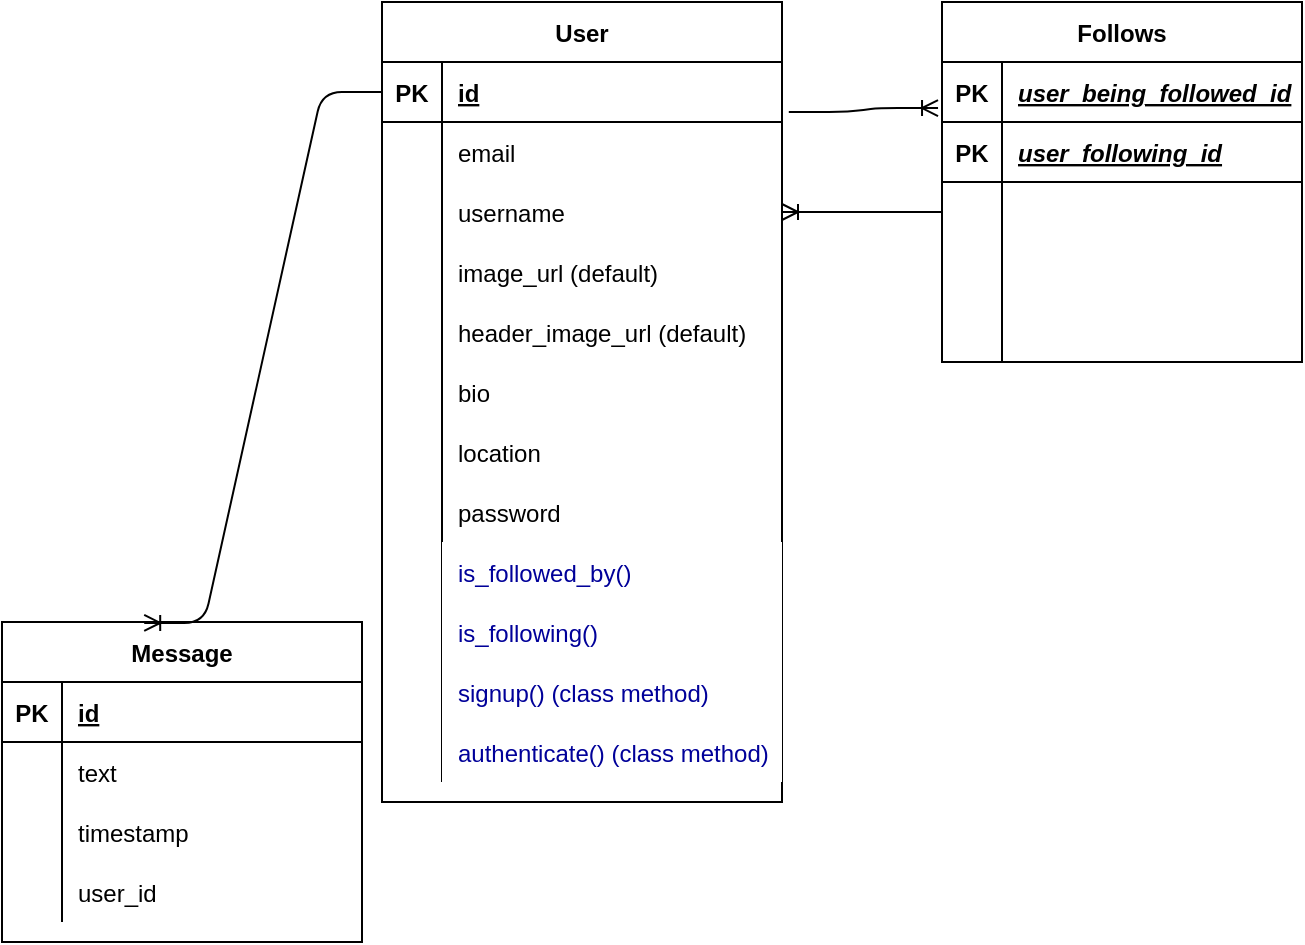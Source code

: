 <mxfile version="13.9.9" type="device"><diagram id="OHMyRc0NcW-FS4IfdGv4" name="Page-1"><mxGraphModel dx="794" dy="692" grid="1" gridSize="10" guides="1" tooltips="1" connect="1" arrows="1" fold="1" page="1" pageScale="1" pageWidth="850" pageHeight="1100" math="0" shadow="0"><root><mxCell id="0"/><mxCell id="1" parent="0"/><mxCell id="IFXrj_FwM_pF7Eq0f4GM-1" value="User" style="shape=table;startSize=30;container=1;collapsible=1;childLayout=tableLayout;fixedRows=1;rowLines=0;fontStyle=1;align=center;resizeLast=1;" vertex="1" parent="1"><mxGeometry x="220" y="200" width="200" height="400" as="geometry"/></mxCell><mxCell id="IFXrj_FwM_pF7Eq0f4GM-2" value="" style="shape=partialRectangle;collapsible=0;dropTarget=0;pointerEvents=0;fillColor=none;top=0;left=0;bottom=1;right=0;points=[[0,0.5],[1,0.5]];portConstraint=eastwest;" vertex="1" parent="IFXrj_FwM_pF7Eq0f4GM-1"><mxGeometry y="30" width="200" height="30" as="geometry"/></mxCell><mxCell id="IFXrj_FwM_pF7Eq0f4GM-3" value="PK" style="shape=partialRectangle;connectable=0;fillColor=none;top=0;left=0;bottom=0;right=0;fontStyle=1;overflow=hidden;" vertex="1" parent="IFXrj_FwM_pF7Eq0f4GM-2"><mxGeometry width="30" height="30" as="geometry"/></mxCell><mxCell id="IFXrj_FwM_pF7Eq0f4GM-4" value="id" style="shape=partialRectangle;connectable=0;fillColor=none;top=0;left=0;bottom=0;right=0;align=left;spacingLeft=6;fontStyle=5;overflow=hidden;" vertex="1" parent="IFXrj_FwM_pF7Eq0f4GM-2"><mxGeometry x="30" width="170" height="30" as="geometry"/></mxCell><mxCell id="IFXrj_FwM_pF7Eq0f4GM-5" value="" style="shape=partialRectangle;collapsible=0;dropTarget=0;pointerEvents=0;fillColor=none;top=0;left=0;bottom=0;right=0;points=[[0,0.5],[1,0.5]];portConstraint=eastwest;" vertex="1" parent="IFXrj_FwM_pF7Eq0f4GM-1"><mxGeometry y="60" width="200" height="30" as="geometry"/></mxCell><mxCell id="IFXrj_FwM_pF7Eq0f4GM-6" value="" style="shape=partialRectangle;connectable=0;fillColor=none;top=0;left=0;bottom=0;right=0;editable=1;overflow=hidden;" vertex="1" parent="IFXrj_FwM_pF7Eq0f4GM-5"><mxGeometry width="30" height="30" as="geometry"/></mxCell><mxCell id="IFXrj_FwM_pF7Eq0f4GM-7" value="email" style="shape=partialRectangle;connectable=0;fillColor=none;top=0;left=0;bottom=0;right=0;align=left;spacingLeft=6;overflow=hidden;" vertex="1" parent="IFXrj_FwM_pF7Eq0f4GM-5"><mxGeometry x="30" width="170" height="30" as="geometry"/></mxCell><mxCell id="IFXrj_FwM_pF7Eq0f4GM-8" value="" style="shape=partialRectangle;collapsible=0;dropTarget=0;pointerEvents=0;fillColor=none;top=0;left=0;bottom=0;right=0;points=[[0,0.5],[1,0.5]];portConstraint=eastwest;" vertex="1" parent="IFXrj_FwM_pF7Eq0f4GM-1"><mxGeometry y="90" width="200" height="30" as="geometry"/></mxCell><mxCell id="IFXrj_FwM_pF7Eq0f4GM-9" value="" style="shape=partialRectangle;connectable=0;fillColor=none;top=0;left=0;bottom=0;right=0;editable=1;overflow=hidden;" vertex="1" parent="IFXrj_FwM_pF7Eq0f4GM-8"><mxGeometry width="30" height="30" as="geometry"/></mxCell><mxCell id="IFXrj_FwM_pF7Eq0f4GM-10" value="username" style="shape=partialRectangle;connectable=0;fillColor=none;top=0;left=0;bottom=0;right=0;align=left;spacingLeft=6;overflow=hidden;" vertex="1" parent="IFXrj_FwM_pF7Eq0f4GM-8"><mxGeometry x="30" width="170" height="30" as="geometry"/></mxCell><mxCell id="IFXrj_FwM_pF7Eq0f4GM-11" value="" style="shape=partialRectangle;collapsible=0;dropTarget=0;pointerEvents=0;fillColor=none;top=0;left=0;bottom=0;right=0;points=[[0,0.5],[1,0.5]];portConstraint=eastwest;" vertex="1" parent="IFXrj_FwM_pF7Eq0f4GM-1"><mxGeometry y="120" width="200" height="30" as="geometry"/></mxCell><mxCell id="IFXrj_FwM_pF7Eq0f4GM-12" value="" style="shape=partialRectangle;connectable=0;fillColor=none;top=0;left=0;bottom=0;right=0;editable=1;overflow=hidden;" vertex="1" parent="IFXrj_FwM_pF7Eq0f4GM-11"><mxGeometry width="30" height="30" as="geometry"/></mxCell><mxCell id="IFXrj_FwM_pF7Eq0f4GM-13" value="image_url (default)" style="shape=partialRectangle;connectable=0;fillColor=none;top=0;left=0;bottom=0;right=0;align=left;spacingLeft=6;overflow=hidden;" vertex="1" parent="IFXrj_FwM_pF7Eq0f4GM-11"><mxGeometry x="30" width="170" height="30" as="geometry"/></mxCell><mxCell id="IFXrj_FwM_pF7Eq0f4GM-51" value="" style="shape=partialRectangle;collapsible=0;dropTarget=0;pointerEvents=0;fillColor=none;top=0;left=0;bottom=0;right=0;points=[[0,0.5],[1,0.5]];portConstraint=eastwest;" vertex="1" parent="IFXrj_FwM_pF7Eq0f4GM-1"><mxGeometry y="150" width="200" height="30" as="geometry"/></mxCell><mxCell id="IFXrj_FwM_pF7Eq0f4GM-52" value="" style="shape=partialRectangle;connectable=0;fillColor=none;top=0;left=0;bottom=0;right=0;editable=1;overflow=hidden;" vertex="1" parent="IFXrj_FwM_pF7Eq0f4GM-51"><mxGeometry width="30" height="30" as="geometry"/></mxCell><mxCell id="IFXrj_FwM_pF7Eq0f4GM-53" value="header_image_url (default)" style="shape=partialRectangle;connectable=0;fillColor=none;top=0;left=0;bottom=0;right=0;align=left;spacingLeft=6;overflow=hidden;" vertex="1" parent="IFXrj_FwM_pF7Eq0f4GM-51"><mxGeometry x="30" width="170" height="30" as="geometry"/></mxCell><mxCell id="IFXrj_FwM_pF7Eq0f4GM-54" value="" style="shape=partialRectangle;collapsible=0;dropTarget=0;pointerEvents=0;fillColor=none;top=0;left=0;bottom=0;right=0;points=[[0,0.5],[1,0.5]];portConstraint=eastwest;" vertex="1" parent="IFXrj_FwM_pF7Eq0f4GM-1"><mxGeometry y="180" width="200" height="30" as="geometry"/></mxCell><mxCell id="IFXrj_FwM_pF7Eq0f4GM-55" value="" style="shape=partialRectangle;connectable=0;fillColor=none;top=0;left=0;bottom=0;right=0;editable=1;overflow=hidden;" vertex="1" parent="IFXrj_FwM_pF7Eq0f4GM-54"><mxGeometry width="30" height="30" as="geometry"/></mxCell><mxCell id="IFXrj_FwM_pF7Eq0f4GM-56" value="bio" style="shape=partialRectangle;connectable=0;fillColor=none;top=0;left=0;bottom=0;right=0;align=left;spacingLeft=6;overflow=hidden;" vertex="1" parent="IFXrj_FwM_pF7Eq0f4GM-54"><mxGeometry x="30" width="170" height="30" as="geometry"/></mxCell><mxCell id="IFXrj_FwM_pF7Eq0f4GM-57" value="" style="shape=partialRectangle;collapsible=0;dropTarget=0;pointerEvents=0;fillColor=none;top=0;left=0;bottom=0;right=0;points=[[0,0.5],[1,0.5]];portConstraint=eastwest;" vertex="1" parent="IFXrj_FwM_pF7Eq0f4GM-1"><mxGeometry y="210" width="200" height="30" as="geometry"/></mxCell><mxCell id="IFXrj_FwM_pF7Eq0f4GM-58" value="" style="shape=partialRectangle;connectable=0;fillColor=none;top=0;left=0;bottom=0;right=0;editable=1;overflow=hidden;" vertex="1" parent="IFXrj_FwM_pF7Eq0f4GM-57"><mxGeometry width="30" height="30" as="geometry"/></mxCell><mxCell id="IFXrj_FwM_pF7Eq0f4GM-59" value="location" style="shape=partialRectangle;connectable=0;fillColor=none;top=0;left=0;bottom=0;right=0;align=left;spacingLeft=6;overflow=hidden;" vertex="1" parent="IFXrj_FwM_pF7Eq0f4GM-57"><mxGeometry x="30" width="170" height="30" as="geometry"/></mxCell><mxCell id="IFXrj_FwM_pF7Eq0f4GM-60" value="" style="shape=partialRectangle;collapsible=0;dropTarget=0;pointerEvents=0;fillColor=none;top=0;left=0;bottom=0;right=0;points=[[0,0.5],[1,0.5]];portConstraint=eastwest;" vertex="1" parent="IFXrj_FwM_pF7Eq0f4GM-1"><mxGeometry y="240" width="200" height="30" as="geometry"/></mxCell><mxCell id="IFXrj_FwM_pF7Eq0f4GM-61" value="" style="shape=partialRectangle;connectable=0;fillColor=none;top=0;left=0;bottom=0;right=0;editable=1;overflow=hidden;" vertex="1" parent="IFXrj_FwM_pF7Eq0f4GM-60"><mxGeometry width="30" height="30" as="geometry"/></mxCell><mxCell id="IFXrj_FwM_pF7Eq0f4GM-62" value="password" style="shape=partialRectangle;connectable=0;fillColor=none;top=0;left=0;bottom=0;right=0;align=left;spacingLeft=6;overflow=hidden;" vertex="1" parent="IFXrj_FwM_pF7Eq0f4GM-60"><mxGeometry x="30" width="170" height="30" as="geometry"/></mxCell><mxCell id="IFXrj_FwM_pF7Eq0f4GM-63" value="" style="shape=partialRectangle;collapsible=0;dropTarget=0;pointerEvents=0;fillColor=none;top=0;left=0;bottom=0;right=0;points=[[0,0.5],[1,0.5]];portConstraint=eastwest;" vertex="1" parent="IFXrj_FwM_pF7Eq0f4GM-1"><mxGeometry y="270" width="200" height="30" as="geometry"/></mxCell><mxCell id="IFXrj_FwM_pF7Eq0f4GM-64" value="" style="shape=partialRectangle;connectable=0;fillColor=none;top=0;left=0;bottom=0;right=0;editable=1;overflow=hidden;" vertex="1" parent="IFXrj_FwM_pF7Eq0f4GM-63"><mxGeometry width="30" height="30" as="geometry"/></mxCell><mxCell id="IFXrj_FwM_pF7Eq0f4GM-65" value="is_followed_by()" style="shape=partialRectangle;connectable=0;top=0;left=0;bottom=0;right=0;align=left;spacingLeft=6;overflow=hidden;fontColor=#000099;" vertex="1" parent="IFXrj_FwM_pF7Eq0f4GM-63"><mxGeometry x="30" width="170" height="30" as="geometry"/></mxCell><mxCell id="IFXrj_FwM_pF7Eq0f4GM-66" value="" style="shape=partialRectangle;collapsible=0;dropTarget=0;pointerEvents=0;fillColor=none;top=0;left=0;bottom=0;right=0;points=[[0,0.5],[1,0.5]];portConstraint=eastwest;" vertex="1" parent="IFXrj_FwM_pF7Eq0f4GM-1"><mxGeometry y="300" width="200" height="30" as="geometry"/></mxCell><mxCell id="IFXrj_FwM_pF7Eq0f4GM-67" value="" style="shape=partialRectangle;connectable=0;fillColor=none;top=0;left=0;bottom=0;right=0;editable=1;overflow=hidden;" vertex="1" parent="IFXrj_FwM_pF7Eq0f4GM-66"><mxGeometry width="30" height="30" as="geometry"/></mxCell><mxCell id="IFXrj_FwM_pF7Eq0f4GM-68" value="is_following()" style="shape=partialRectangle;connectable=0;top=0;left=0;bottom=0;right=0;align=left;spacingLeft=6;overflow=hidden;fontColor=#000099;" vertex="1" parent="IFXrj_FwM_pF7Eq0f4GM-66"><mxGeometry x="30" width="170" height="30" as="geometry"/></mxCell><mxCell id="IFXrj_FwM_pF7Eq0f4GM-69" value="" style="shape=partialRectangle;collapsible=0;dropTarget=0;pointerEvents=0;fillColor=none;top=0;left=0;bottom=0;right=0;points=[[0,0.5],[1,0.5]];portConstraint=eastwest;" vertex="1" parent="IFXrj_FwM_pF7Eq0f4GM-1"><mxGeometry y="330" width="200" height="30" as="geometry"/></mxCell><mxCell id="IFXrj_FwM_pF7Eq0f4GM-70" value="" style="shape=partialRectangle;connectable=0;fillColor=none;top=0;left=0;bottom=0;right=0;editable=1;overflow=hidden;" vertex="1" parent="IFXrj_FwM_pF7Eq0f4GM-69"><mxGeometry width="30" height="30" as="geometry"/></mxCell><mxCell id="IFXrj_FwM_pF7Eq0f4GM-71" value="signup() (class method)" style="shape=partialRectangle;connectable=0;top=0;left=0;bottom=0;right=0;align=left;spacingLeft=6;overflow=hidden;fontColor=#000099;" vertex="1" parent="IFXrj_FwM_pF7Eq0f4GM-69"><mxGeometry x="30" width="170" height="30" as="geometry"/></mxCell><mxCell id="IFXrj_FwM_pF7Eq0f4GM-72" value="" style="shape=partialRectangle;collapsible=0;dropTarget=0;pointerEvents=0;fillColor=none;top=0;left=0;bottom=0;right=0;points=[[0,0.5],[1,0.5]];portConstraint=eastwest;" vertex="1" parent="IFXrj_FwM_pF7Eq0f4GM-1"><mxGeometry y="360" width="200" height="30" as="geometry"/></mxCell><mxCell id="IFXrj_FwM_pF7Eq0f4GM-73" value="" style="shape=partialRectangle;connectable=0;fillColor=none;top=0;left=0;bottom=0;right=0;editable=1;overflow=hidden;" vertex="1" parent="IFXrj_FwM_pF7Eq0f4GM-72"><mxGeometry width="30" height="30" as="geometry"/></mxCell><mxCell id="IFXrj_FwM_pF7Eq0f4GM-74" value="authenticate() (class method)" style="shape=partialRectangle;connectable=0;top=0;left=0;bottom=0;right=0;align=left;spacingLeft=6;overflow=hidden;fontColor=#000099;" vertex="1" parent="IFXrj_FwM_pF7Eq0f4GM-72"><mxGeometry x="30" width="170" height="30" as="geometry"/></mxCell><mxCell id="IFXrj_FwM_pF7Eq0f4GM-14" value="Follows" style="shape=table;startSize=30;container=1;collapsible=1;childLayout=tableLayout;fixedRows=1;rowLines=0;fontStyle=1;align=center;resizeLast=1;" vertex="1" parent="1"><mxGeometry x="500" y="200" width="180" height="180" as="geometry"/></mxCell><mxCell id="IFXrj_FwM_pF7Eq0f4GM-15" value="" style="shape=partialRectangle;collapsible=0;dropTarget=0;pointerEvents=0;fillColor=none;top=0;left=0;bottom=1;right=0;points=[[0,0.5],[1,0.5]];portConstraint=eastwest;" vertex="1" parent="IFXrj_FwM_pF7Eq0f4GM-14"><mxGeometry y="30" width="180" height="30" as="geometry"/></mxCell><mxCell id="IFXrj_FwM_pF7Eq0f4GM-16" value="PK" style="shape=partialRectangle;connectable=0;fillColor=none;top=0;left=0;bottom=0;right=0;fontStyle=1;overflow=hidden;" vertex="1" parent="IFXrj_FwM_pF7Eq0f4GM-15"><mxGeometry width="30" height="30" as="geometry"/></mxCell><mxCell id="IFXrj_FwM_pF7Eq0f4GM-17" value="user_being_followed_id" style="shape=partialRectangle;connectable=0;fillColor=none;top=0;left=0;bottom=0;right=0;align=left;spacingLeft=6;fontStyle=7;overflow=hidden;" vertex="1" parent="IFXrj_FwM_pF7Eq0f4GM-15"><mxGeometry x="30" width="150" height="30" as="geometry"/></mxCell><mxCell id="IFXrj_FwM_pF7Eq0f4GM-40" value="" style="shape=partialRectangle;collapsible=0;dropTarget=0;pointerEvents=0;fillColor=none;top=0;left=0;bottom=1;right=0;points=[[0,0.5],[1,0.5]];portConstraint=eastwest;" vertex="1" parent="IFXrj_FwM_pF7Eq0f4GM-14"><mxGeometry y="60" width="180" height="30" as="geometry"/></mxCell><mxCell id="IFXrj_FwM_pF7Eq0f4GM-41" value="PK" style="shape=partialRectangle;connectable=0;fillColor=none;top=0;left=0;bottom=0;right=0;fontStyle=1;overflow=hidden;" vertex="1" parent="IFXrj_FwM_pF7Eq0f4GM-40"><mxGeometry width="30" height="30" as="geometry"/></mxCell><mxCell id="IFXrj_FwM_pF7Eq0f4GM-42" value="user_following_id" style="shape=partialRectangle;connectable=0;fillColor=none;top=0;left=0;bottom=0;right=0;align=left;spacingLeft=6;fontStyle=7;overflow=hidden;" vertex="1" parent="IFXrj_FwM_pF7Eq0f4GM-40"><mxGeometry x="30" width="150" height="30" as="geometry"/></mxCell><mxCell id="IFXrj_FwM_pF7Eq0f4GM-18" value="" style="shape=partialRectangle;collapsible=0;dropTarget=0;pointerEvents=0;fillColor=none;top=0;left=0;bottom=0;right=0;points=[[0,0.5],[1,0.5]];portConstraint=eastwest;" vertex="1" parent="IFXrj_FwM_pF7Eq0f4GM-14"><mxGeometry y="90" width="180" height="30" as="geometry"/></mxCell><mxCell id="IFXrj_FwM_pF7Eq0f4GM-19" value="" style="shape=partialRectangle;connectable=0;fillColor=none;top=0;left=0;bottom=0;right=0;editable=1;overflow=hidden;" vertex="1" parent="IFXrj_FwM_pF7Eq0f4GM-18"><mxGeometry width="30" height="30" as="geometry"/></mxCell><mxCell id="IFXrj_FwM_pF7Eq0f4GM-20" value="" style="shape=partialRectangle;connectable=0;fillColor=none;top=0;left=0;bottom=0;right=0;align=left;spacingLeft=6;overflow=hidden;" vertex="1" parent="IFXrj_FwM_pF7Eq0f4GM-18"><mxGeometry x="30" width="150" height="30" as="geometry"/></mxCell><mxCell id="IFXrj_FwM_pF7Eq0f4GM-21" value="" style="shape=partialRectangle;collapsible=0;dropTarget=0;pointerEvents=0;fillColor=none;top=0;left=0;bottom=0;right=0;points=[[0,0.5],[1,0.5]];portConstraint=eastwest;" vertex="1" parent="IFXrj_FwM_pF7Eq0f4GM-14"><mxGeometry y="120" width="180" height="30" as="geometry"/></mxCell><mxCell id="IFXrj_FwM_pF7Eq0f4GM-22" value="" style="shape=partialRectangle;connectable=0;fillColor=none;top=0;left=0;bottom=0;right=0;editable=1;overflow=hidden;" vertex="1" parent="IFXrj_FwM_pF7Eq0f4GM-21"><mxGeometry width="30" height="30" as="geometry"/></mxCell><mxCell id="IFXrj_FwM_pF7Eq0f4GM-23" value="" style="shape=partialRectangle;connectable=0;fillColor=none;top=0;left=0;bottom=0;right=0;align=left;spacingLeft=6;overflow=hidden;" vertex="1" parent="IFXrj_FwM_pF7Eq0f4GM-21"><mxGeometry x="30" width="150" height="30" as="geometry"/></mxCell><mxCell id="IFXrj_FwM_pF7Eq0f4GM-24" value="" style="shape=partialRectangle;collapsible=0;dropTarget=0;pointerEvents=0;fillColor=none;top=0;left=0;bottom=0;right=0;points=[[0,0.5],[1,0.5]];portConstraint=eastwest;" vertex="1" parent="IFXrj_FwM_pF7Eq0f4GM-14"><mxGeometry y="150" width="180" height="30" as="geometry"/></mxCell><mxCell id="IFXrj_FwM_pF7Eq0f4GM-25" value="" style="shape=partialRectangle;connectable=0;fillColor=none;top=0;left=0;bottom=0;right=0;editable=1;overflow=hidden;" vertex="1" parent="IFXrj_FwM_pF7Eq0f4GM-24"><mxGeometry width="30" height="30" as="geometry"/></mxCell><mxCell id="IFXrj_FwM_pF7Eq0f4GM-26" value="" style="shape=partialRectangle;connectable=0;fillColor=none;top=0;left=0;bottom=0;right=0;align=left;spacingLeft=6;overflow=hidden;" vertex="1" parent="IFXrj_FwM_pF7Eq0f4GM-24"><mxGeometry x="30" width="150" height="30" as="geometry"/></mxCell><mxCell id="IFXrj_FwM_pF7Eq0f4GM-27" value="Message" style="shape=table;startSize=30;container=1;collapsible=1;childLayout=tableLayout;fixedRows=1;rowLines=0;fontStyle=1;align=center;resizeLast=1;" vertex="1" parent="1"><mxGeometry x="30" y="510" width="180" height="160" as="geometry"/></mxCell><mxCell id="IFXrj_FwM_pF7Eq0f4GM-28" value="" style="shape=partialRectangle;collapsible=0;dropTarget=0;pointerEvents=0;fillColor=none;top=0;left=0;bottom=1;right=0;points=[[0,0.5],[1,0.5]];portConstraint=eastwest;" vertex="1" parent="IFXrj_FwM_pF7Eq0f4GM-27"><mxGeometry y="30" width="180" height="30" as="geometry"/></mxCell><mxCell id="IFXrj_FwM_pF7Eq0f4GM-29" value="PK" style="shape=partialRectangle;connectable=0;fillColor=none;top=0;left=0;bottom=0;right=0;fontStyle=1;overflow=hidden;" vertex="1" parent="IFXrj_FwM_pF7Eq0f4GM-28"><mxGeometry width="30" height="30" as="geometry"/></mxCell><mxCell id="IFXrj_FwM_pF7Eq0f4GM-30" value="id" style="shape=partialRectangle;connectable=0;fillColor=none;top=0;left=0;bottom=0;right=0;align=left;spacingLeft=6;fontStyle=5;overflow=hidden;" vertex="1" parent="IFXrj_FwM_pF7Eq0f4GM-28"><mxGeometry x="30" width="150" height="30" as="geometry"/></mxCell><mxCell id="IFXrj_FwM_pF7Eq0f4GM-31" value="" style="shape=partialRectangle;collapsible=0;dropTarget=0;pointerEvents=0;fillColor=none;top=0;left=0;bottom=0;right=0;points=[[0,0.5],[1,0.5]];portConstraint=eastwest;" vertex="1" parent="IFXrj_FwM_pF7Eq0f4GM-27"><mxGeometry y="60" width="180" height="30" as="geometry"/></mxCell><mxCell id="IFXrj_FwM_pF7Eq0f4GM-32" value="" style="shape=partialRectangle;connectable=0;fillColor=none;top=0;left=0;bottom=0;right=0;editable=1;overflow=hidden;" vertex="1" parent="IFXrj_FwM_pF7Eq0f4GM-31"><mxGeometry width="30" height="30" as="geometry"/></mxCell><mxCell id="IFXrj_FwM_pF7Eq0f4GM-33" value="text" style="shape=partialRectangle;connectable=0;fillColor=none;top=0;left=0;bottom=0;right=0;align=left;spacingLeft=6;overflow=hidden;" vertex="1" parent="IFXrj_FwM_pF7Eq0f4GM-31"><mxGeometry x="30" width="150" height="30" as="geometry"/></mxCell><mxCell id="IFXrj_FwM_pF7Eq0f4GM-34" value="" style="shape=partialRectangle;collapsible=0;dropTarget=0;pointerEvents=0;fillColor=none;top=0;left=0;bottom=0;right=0;points=[[0,0.5],[1,0.5]];portConstraint=eastwest;" vertex="1" parent="IFXrj_FwM_pF7Eq0f4GM-27"><mxGeometry y="90" width="180" height="30" as="geometry"/></mxCell><mxCell id="IFXrj_FwM_pF7Eq0f4GM-35" value="" style="shape=partialRectangle;connectable=0;fillColor=none;top=0;left=0;bottom=0;right=0;editable=1;overflow=hidden;" vertex="1" parent="IFXrj_FwM_pF7Eq0f4GM-34"><mxGeometry width="30" height="30" as="geometry"/></mxCell><mxCell id="IFXrj_FwM_pF7Eq0f4GM-36" value="timestamp" style="shape=partialRectangle;connectable=0;fillColor=none;top=0;left=0;bottom=0;right=0;align=left;spacingLeft=6;overflow=hidden;" vertex="1" parent="IFXrj_FwM_pF7Eq0f4GM-34"><mxGeometry x="30" width="150" height="30" as="geometry"/></mxCell><mxCell id="IFXrj_FwM_pF7Eq0f4GM-37" value="" style="shape=partialRectangle;collapsible=0;dropTarget=0;pointerEvents=0;fillColor=none;top=0;left=0;bottom=0;right=0;points=[[0,0.5],[1,0.5]];portConstraint=eastwest;" vertex="1" parent="IFXrj_FwM_pF7Eq0f4GM-27"><mxGeometry y="120" width="180" height="30" as="geometry"/></mxCell><mxCell id="IFXrj_FwM_pF7Eq0f4GM-38" value="" style="shape=partialRectangle;connectable=0;fillColor=none;top=0;left=0;bottom=0;right=0;editable=1;overflow=hidden;" vertex="1" parent="IFXrj_FwM_pF7Eq0f4GM-37"><mxGeometry width="30" height="30" as="geometry"/></mxCell><mxCell id="IFXrj_FwM_pF7Eq0f4GM-39" value="user_id" style="shape=partialRectangle;connectable=0;fillColor=none;top=0;left=0;bottom=0;right=0;align=left;spacingLeft=6;overflow=hidden;" vertex="1" parent="IFXrj_FwM_pF7Eq0f4GM-37"><mxGeometry x="30" width="150" height="30" as="geometry"/></mxCell><mxCell id="IFXrj_FwM_pF7Eq0f4GM-47" value="" style="edgeStyle=entityRelationEdgeStyle;fontSize=12;html=1;endArrow=ERoneToMany;entryX=1;entryY=0.5;entryDx=0;entryDy=0;exitX=0;exitY=0.5;exitDx=0;exitDy=0;" edge="1" parent="1" source="IFXrj_FwM_pF7Eq0f4GM-18" target="IFXrj_FwM_pF7Eq0f4GM-8"><mxGeometry width="100" height="100" relative="1" as="geometry"><mxPoint x="440" y="390" as="sourcePoint"/><mxPoint x="540" y="290" as="targetPoint"/></mxGeometry></mxCell><mxCell id="IFXrj_FwM_pF7Eq0f4GM-48" value="" style="edgeStyle=entityRelationEdgeStyle;fontSize=12;html=1;endArrow=ERoneToMany;exitX=1.017;exitY=0.833;exitDx=0;exitDy=0;exitPerimeter=0;entryX=-0.011;entryY=0.767;entryDx=0;entryDy=0;entryPerimeter=0;" edge="1" parent="1" source="IFXrj_FwM_pF7Eq0f4GM-2" target="IFXrj_FwM_pF7Eq0f4GM-15"><mxGeometry width="100" height="100" relative="1" as="geometry"><mxPoint x="390" y="310" as="sourcePoint"/><mxPoint x="490" y="210" as="targetPoint"/></mxGeometry></mxCell><mxCell id="IFXrj_FwM_pF7Eq0f4GM-50" value="" style="edgeStyle=entityRelationEdgeStyle;fontSize=12;html=1;endArrow=ERoneToMany;exitX=0;exitY=0.5;exitDx=0;exitDy=0;entryX=0.395;entryY=0.003;entryDx=0;entryDy=0;entryPerimeter=0;" edge="1" parent="1" source="IFXrj_FwM_pF7Eq0f4GM-2" target="IFXrj_FwM_pF7Eq0f4GM-27"><mxGeometry width="100" height="100" relative="1" as="geometry"><mxPoint x="70" y="400" as="sourcePoint"/><mxPoint x="170" y="300" as="targetPoint"/></mxGeometry></mxCell></root></mxGraphModel></diagram></mxfile>